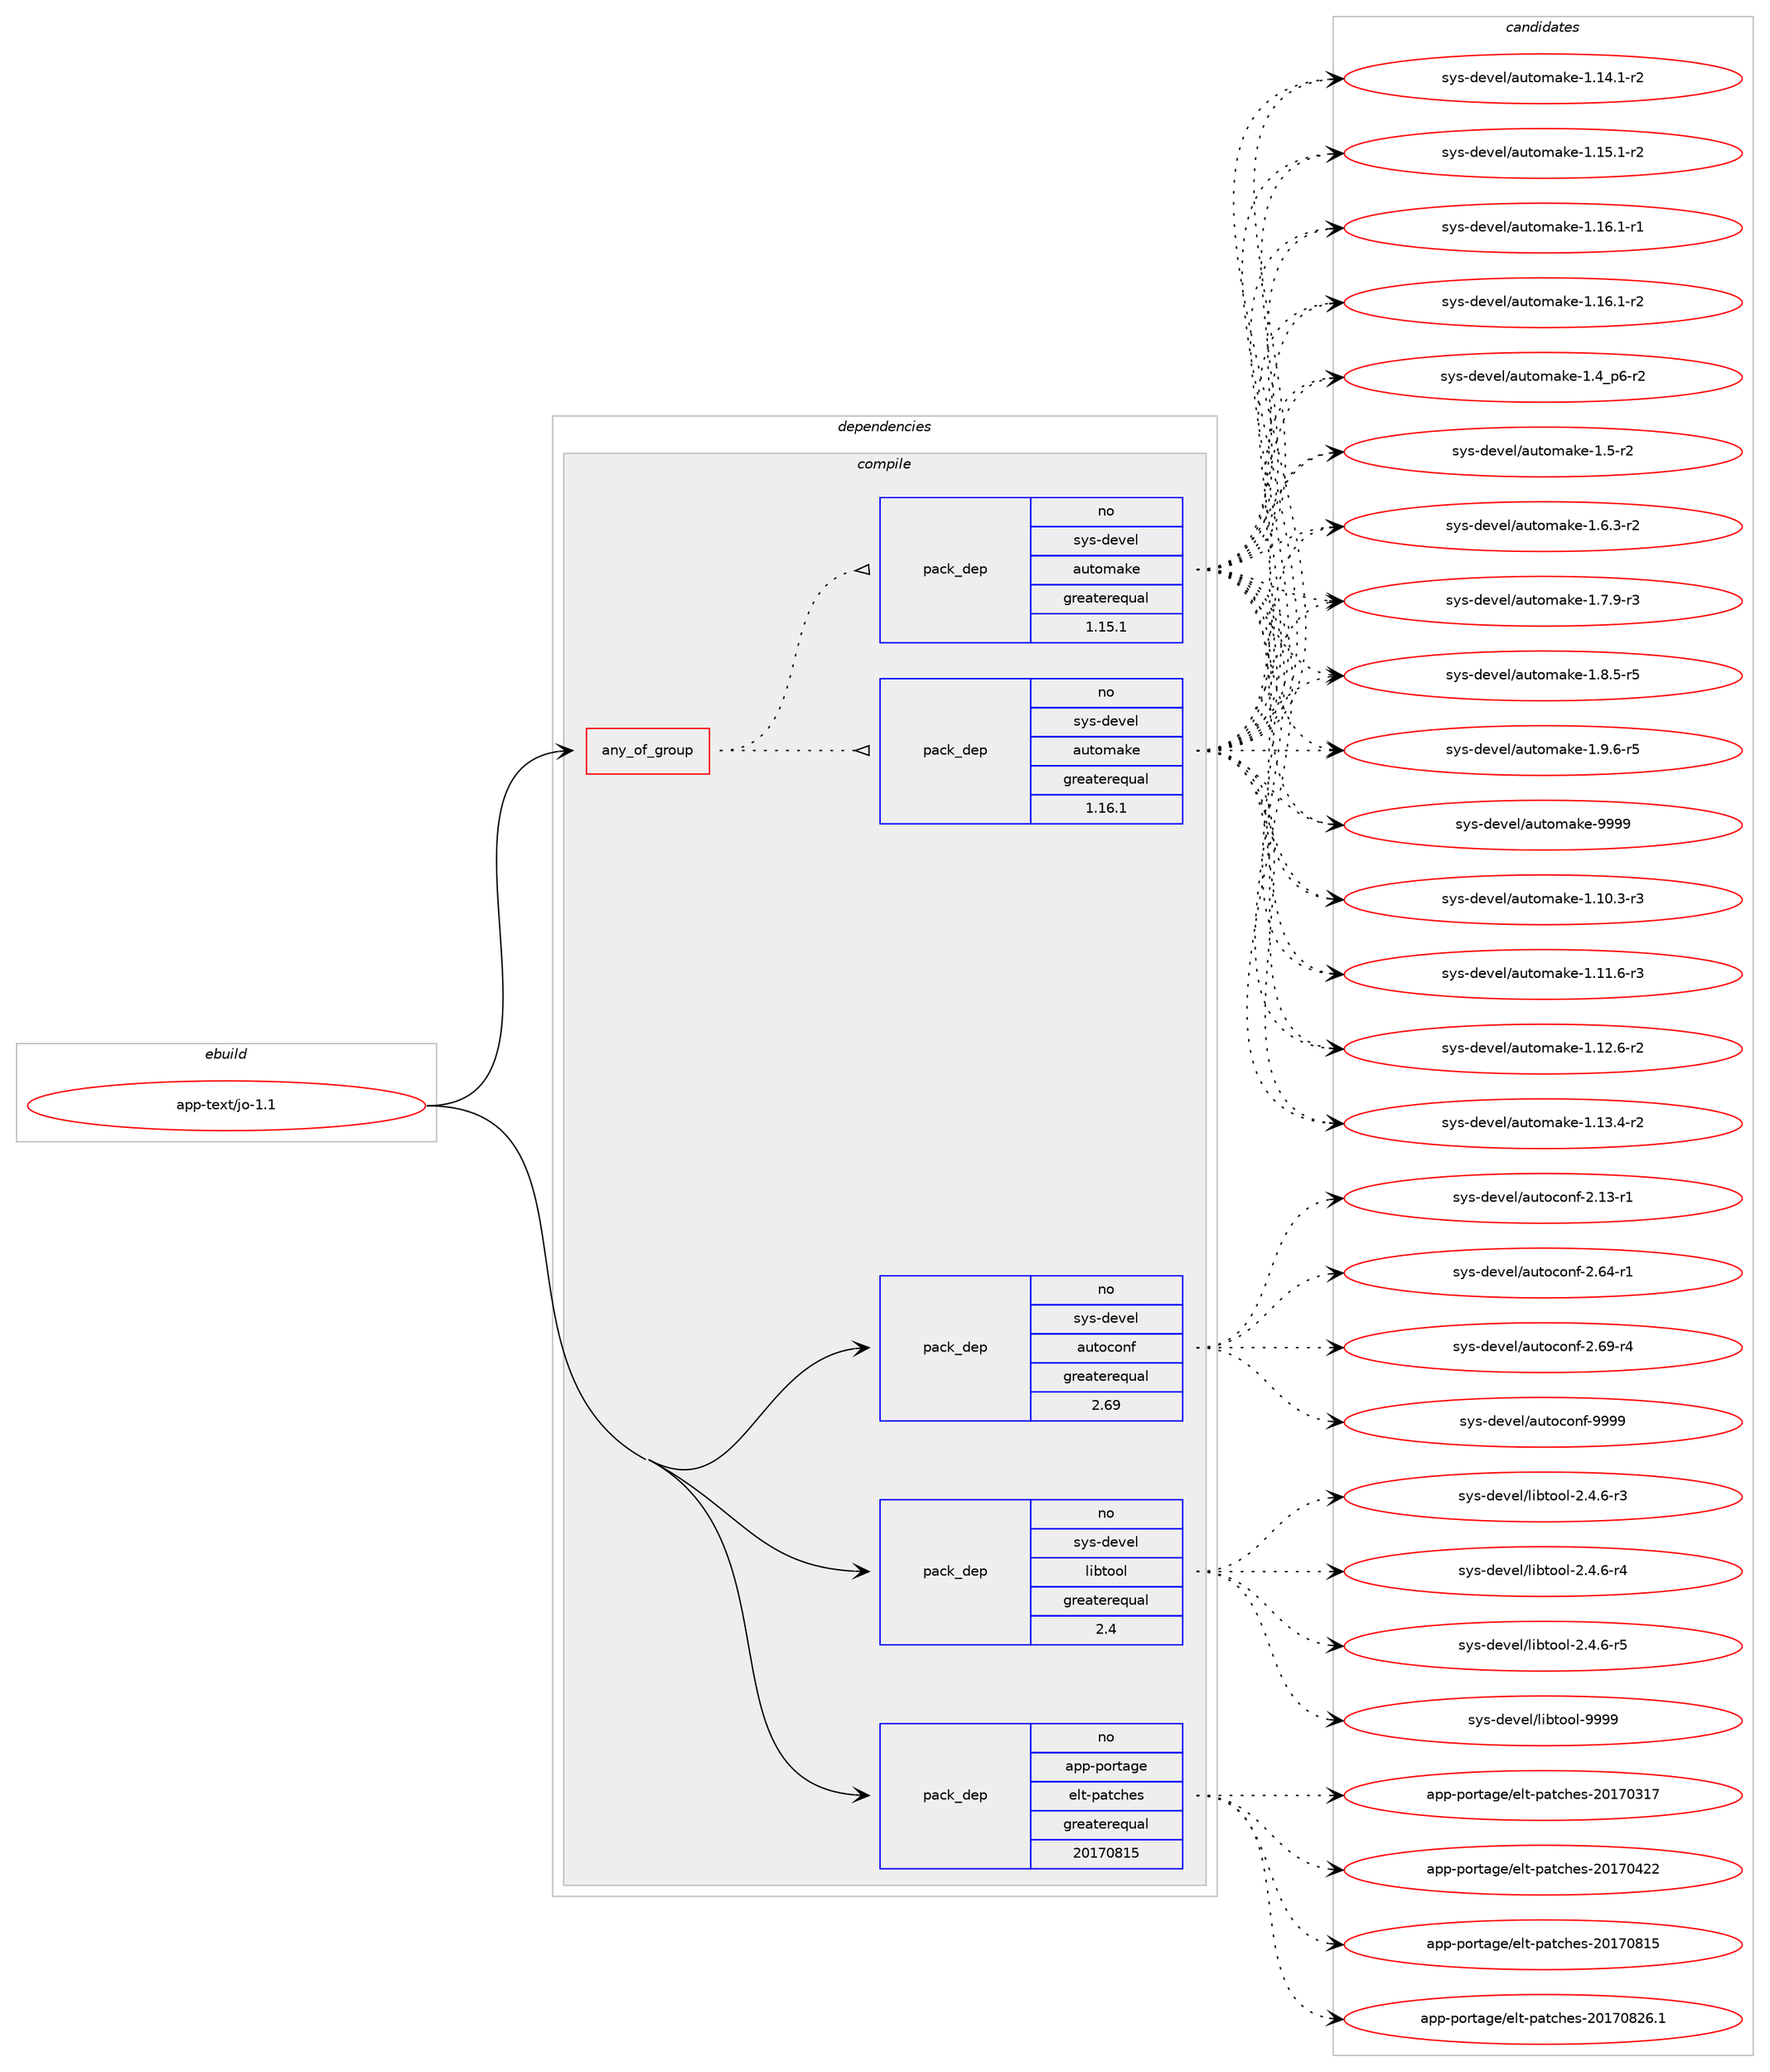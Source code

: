 digraph prolog {

# *************
# Graph options
# *************

newrank=true;
concentrate=true;
compound=true;
graph [rankdir=LR,fontname=Helvetica,fontsize=10,ranksep=1.5];#, ranksep=2.5, nodesep=0.2];
edge  [arrowhead=vee];
node  [fontname=Helvetica,fontsize=10];

# **********
# The ebuild
# **********

subgraph cluster_leftcol {
color=gray;
rank=same;
label=<<i>ebuild</i>>;
id [label="app-text/jo-1.1", color=red, width=4, href="../app-text/jo-1.1.svg"];
}

# ****************
# The dependencies
# ****************

subgraph cluster_midcol {
color=gray;
label=<<i>dependencies</i>>;
subgraph cluster_compile {
fillcolor="#eeeeee";
style=filled;
label=<<i>compile</i>>;
subgraph any8893 {
dependency509357 [label=<<TABLE BORDER="0" CELLBORDER="1" CELLSPACING="0" CELLPADDING="4"><TR><TD CELLPADDING="10">any_of_group</TD></TR></TABLE>>, shape=none, color=red];subgraph pack378681 {
dependency509358 [label=<<TABLE BORDER="0" CELLBORDER="1" CELLSPACING="0" CELLPADDING="4" WIDTH="220"><TR><TD ROWSPAN="6" CELLPADDING="30">pack_dep</TD></TR><TR><TD WIDTH="110">no</TD></TR><TR><TD>sys-devel</TD></TR><TR><TD>automake</TD></TR><TR><TD>greaterequal</TD></TR><TR><TD>1.16.1</TD></TR></TABLE>>, shape=none, color=blue];
}
dependency509357:e -> dependency509358:w [weight=20,style="dotted",arrowhead="oinv"];
subgraph pack378682 {
dependency509359 [label=<<TABLE BORDER="0" CELLBORDER="1" CELLSPACING="0" CELLPADDING="4" WIDTH="220"><TR><TD ROWSPAN="6" CELLPADDING="30">pack_dep</TD></TR><TR><TD WIDTH="110">no</TD></TR><TR><TD>sys-devel</TD></TR><TR><TD>automake</TD></TR><TR><TD>greaterequal</TD></TR><TR><TD>1.15.1</TD></TR></TABLE>>, shape=none, color=blue];
}
dependency509357:e -> dependency509359:w [weight=20,style="dotted",arrowhead="oinv"];
}
id:e -> dependency509357:w [weight=20,style="solid",arrowhead="vee"];
subgraph pack378683 {
dependency509360 [label=<<TABLE BORDER="0" CELLBORDER="1" CELLSPACING="0" CELLPADDING="4" WIDTH="220"><TR><TD ROWSPAN="6" CELLPADDING="30">pack_dep</TD></TR><TR><TD WIDTH="110">no</TD></TR><TR><TD>app-portage</TD></TR><TR><TD>elt-patches</TD></TR><TR><TD>greaterequal</TD></TR><TR><TD>20170815</TD></TR></TABLE>>, shape=none, color=blue];
}
id:e -> dependency509360:w [weight=20,style="solid",arrowhead="vee"];
subgraph pack378684 {
dependency509361 [label=<<TABLE BORDER="0" CELLBORDER="1" CELLSPACING="0" CELLPADDING="4" WIDTH="220"><TR><TD ROWSPAN="6" CELLPADDING="30">pack_dep</TD></TR><TR><TD WIDTH="110">no</TD></TR><TR><TD>sys-devel</TD></TR><TR><TD>autoconf</TD></TR><TR><TD>greaterequal</TD></TR><TR><TD>2.69</TD></TR></TABLE>>, shape=none, color=blue];
}
id:e -> dependency509361:w [weight=20,style="solid",arrowhead="vee"];
subgraph pack378685 {
dependency509362 [label=<<TABLE BORDER="0" CELLBORDER="1" CELLSPACING="0" CELLPADDING="4" WIDTH="220"><TR><TD ROWSPAN="6" CELLPADDING="30">pack_dep</TD></TR><TR><TD WIDTH="110">no</TD></TR><TR><TD>sys-devel</TD></TR><TR><TD>libtool</TD></TR><TR><TD>greaterequal</TD></TR><TR><TD>2.4</TD></TR></TABLE>>, shape=none, color=blue];
}
id:e -> dependency509362:w [weight=20,style="solid",arrowhead="vee"];
}
subgraph cluster_compileandrun {
fillcolor="#eeeeee";
style=filled;
label=<<i>compile and run</i>>;
}
subgraph cluster_run {
fillcolor="#eeeeee";
style=filled;
label=<<i>run</i>>;
}
}

# **************
# The candidates
# **************

subgraph cluster_choices {
rank=same;
color=gray;
label=<<i>candidates</i>>;

subgraph choice378681 {
color=black;
nodesep=1;
choice11512111545100101118101108479711711611110997107101454946494846514511451 [label="sys-devel/automake-1.10.3-r3", color=red, width=4,href="../sys-devel/automake-1.10.3-r3.svg"];
choice11512111545100101118101108479711711611110997107101454946494946544511451 [label="sys-devel/automake-1.11.6-r3", color=red, width=4,href="../sys-devel/automake-1.11.6-r3.svg"];
choice11512111545100101118101108479711711611110997107101454946495046544511450 [label="sys-devel/automake-1.12.6-r2", color=red, width=4,href="../sys-devel/automake-1.12.6-r2.svg"];
choice11512111545100101118101108479711711611110997107101454946495146524511450 [label="sys-devel/automake-1.13.4-r2", color=red, width=4,href="../sys-devel/automake-1.13.4-r2.svg"];
choice11512111545100101118101108479711711611110997107101454946495246494511450 [label="sys-devel/automake-1.14.1-r2", color=red, width=4,href="../sys-devel/automake-1.14.1-r2.svg"];
choice11512111545100101118101108479711711611110997107101454946495346494511450 [label="sys-devel/automake-1.15.1-r2", color=red, width=4,href="../sys-devel/automake-1.15.1-r2.svg"];
choice11512111545100101118101108479711711611110997107101454946495446494511449 [label="sys-devel/automake-1.16.1-r1", color=red, width=4,href="../sys-devel/automake-1.16.1-r1.svg"];
choice11512111545100101118101108479711711611110997107101454946495446494511450 [label="sys-devel/automake-1.16.1-r2", color=red, width=4,href="../sys-devel/automake-1.16.1-r2.svg"];
choice115121115451001011181011084797117116111109971071014549465295112544511450 [label="sys-devel/automake-1.4_p6-r2", color=red, width=4,href="../sys-devel/automake-1.4_p6-r2.svg"];
choice11512111545100101118101108479711711611110997107101454946534511450 [label="sys-devel/automake-1.5-r2", color=red, width=4,href="../sys-devel/automake-1.5-r2.svg"];
choice115121115451001011181011084797117116111109971071014549465446514511450 [label="sys-devel/automake-1.6.3-r2", color=red, width=4,href="../sys-devel/automake-1.6.3-r2.svg"];
choice115121115451001011181011084797117116111109971071014549465546574511451 [label="sys-devel/automake-1.7.9-r3", color=red, width=4,href="../sys-devel/automake-1.7.9-r3.svg"];
choice115121115451001011181011084797117116111109971071014549465646534511453 [label="sys-devel/automake-1.8.5-r5", color=red, width=4,href="../sys-devel/automake-1.8.5-r5.svg"];
choice115121115451001011181011084797117116111109971071014549465746544511453 [label="sys-devel/automake-1.9.6-r5", color=red, width=4,href="../sys-devel/automake-1.9.6-r5.svg"];
choice115121115451001011181011084797117116111109971071014557575757 [label="sys-devel/automake-9999", color=red, width=4,href="../sys-devel/automake-9999.svg"];
dependency509358:e -> choice11512111545100101118101108479711711611110997107101454946494846514511451:w [style=dotted,weight="100"];
dependency509358:e -> choice11512111545100101118101108479711711611110997107101454946494946544511451:w [style=dotted,weight="100"];
dependency509358:e -> choice11512111545100101118101108479711711611110997107101454946495046544511450:w [style=dotted,weight="100"];
dependency509358:e -> choice11512111545100101118101108479711711611110997107101454946495146524511450:w [style=dotted,weight="100"];
dependency509358:e -> choice11512111545100101118101108479711711611110997107101454946495246494511450:w [style=dotted,weight="100"];
dependency509358:e -> choice11512111545100101118101108479711711611110997107101454946495346494511450:w [style=dotted,weight="100"];
dependency509358:e -> choice11512111545100101118101108479711711611110997107101454946495446494511449:w [style=dotted,weight="100"];
dependency509358:e -> choice11512111545100101118101108479711711611110997107101454946495446494511450:w [style=dotted,weight="100"];
dependency509358:e -> choice115121115451001011181011084797117116111109971071014549465295112544511450:w [style=dotted,weight="100"];
dependency509358:e -> choice11512111545100101118101108479711711611110997107101454946534511450:w [style=dotted,weight="100"];
dependency509358:e -> choice115121115451001011181011084797117116111109971071014549465446514511450:w [style=dotted,weight="100"];
dependency509358:e -> choice115121115451001011181011084797117116111109971071014549465546574511451:w [style=dotted,weight="100"];
dependency509358:e -> choice115121115451001011181011084797117116111109971071014549465646534511453:w [style=dotted,weight="100"];
dependency509358:e -> choice115121115451001011181011084797117116111109971071014549465746544511453:w [style=dotted,weight="100"];
dependency509358:e -> choice115121115451001011181011084797117116111109971071014557575757:w [style=dotted,weight="100"];
}
subgraph choice378682 {
color=black;
nodesep=1;
choice11512111545100101118101108479711711611110997107101454946494846514511451 [label="sys-devel/automake-1.10.3-r3", color=red, width=4,href="../sys-devel/automake-1.10.3-r3.svg"];
choice11512111545100101118101108479711711611110997107101454946494946544511451 [label="sys-devel/automake-1.11.6-r3", color=red, width=4,href="../sys-devel/automake-1.11.6-r3.svg"];
choice11512111545100101118101108479711711611110997107101454946495046544511450 [label="sys-devel/automake-1.12.6-r2", color=red, width=4,href="../sys-devel/automake-1.12.6-r2.svg"];
choice11512111545100101118101108479711711611110997107101454946495146524511450 [label="sys-devel/automake-1.13.4-r2", color=red, width=4,href="../sys-devel/automake-1.13.4-r2.svg"];
choice11512111545100101118101108479711711611110997107101454946495246494511450 [label="sys-devel/automake-1.14.1-r2", color=red, width=4,href="../sys-devel/automake-1.14.1-r2.svg"];
choice11512111545100101118101108479711711611110997107101454946495346494511450 [label="sys-devel/automake-1.15.1-r2", color=red, width=4,href="../sys-devel/automake-1.15.1-r2.svg"];
choice11512111545100101118101108479711711611110997107101454946495446494511449 [label="sys-devel/automake-1.16.1-r1", color=red, width=4,href="../sys-devel/automake-1.16.1-r1.svg"];
choice11512111545100101118101108479711711611110997107101454946495446494511450 [label="sys-devel/automake-1.16.1-r2", color=red, width=4,href="../sys-devel/automake-1.16.1-r2.svg"];
choice115121115451001011181011084797117116111109971071014549465295112544511450 [label="sys-devel/automake-1.4_p6-r2", color=red, width=4,href="../sys-devel/automake-1.4_p6-r2.svg"];
choice11512111545100101118101108479711711611110997107101454946534511450 [label="sys-devel/automake-1.5-r2", color=red, width=4,href="../sys-devel/automake-1.5-r2.svg"];
choice115121115451001011181011084797117116111109971071014549465446514511450 [label="sys-devel/automake-1.6.3-r2", color=red, width=4,href="../sys-devel/automake-1.6.3-r2.svg"];
choice115121115451001011181011084797117116111109971071014549465546574511451 [label="sys-devel/automake-1.7.9-r3", color=red, width=4,href="../sys-devel/automake-1.7.9-r3.svg"];
choice115121115451001011181011084797117116111109971071014549465646534511453 [label="sys-devel/automake-1.8.5-r5", color=red, width=4,href="../sys-devel/automake-1.8.5-r5.svg"];
choice115121115451001011181011084797117116111109971071014549465746544511453 [label="sys-devel/automake-1.9.6-r5", color=red, width=4,href="../sys-devel/automake-1.9.6-r5.svg"];
choice115121115451001011181011084797117116111109971071014557575757 [label="sys-devel/automake-9999", color=red, width=4,href="../sys-devel/automake-9999.svg"];
dependency509359:e -> choice11512111545100101118101108479711711611110997107101454946494846514511451:w [style=dotted,weight="100"];
dependency509359:e -> choice11512111545100101118101108479711711611110997107101454946494946544511451:w [style=dotted,weight="100"];
dependency509359:e -> choice11512111545100101118101108479711711611110997107101454946495046544511450:w [style=dotted,weight="100"];
dependency509359:e -> choice11512111545100101118101108479711711611110997107101454946495146524511450:w [style=dotted,weight="100"];
dependency509359:e -> choice11512111545100101118101108479711711611110997107101454946495246494511450:w [style=dotted,weight="100"];
dependency509359:e -> choice11512111545100101118101108479711711611110997107101454946495346494511450:w [style=dotted,weight="100"];
dependency509359:e -> choice11512111545100101118101108479711711611110997107101454946495446494511449:w [style=dotted,weight="100"];
dependency509359:e -> choice11512111545100101118101108479711711611110997107101454946495446494511450:w [style=dotted,weight="100"];
dependency509359:e -> choice115121115451001011181011084797117116111109971071014549465295112544511450:w [style=dotted,weight="100"];
dependency509359:e -> choice11512111545100101118101108479711711611110997107101454946534511450:w [style=dotted,weight="100"];
dependency509359:e -> choice115121115451001011181011084797117116111109971071014549465446514511450:w [style=dotted,weight="100"];
dependency509359:e -> choice115121115451001011181011084797117116111109971071014549465546574511451:w [style=dotted,weight="100"];
dependency509359:e -> choice115121115451001011181011084797117116111109971071014549465646534511453:w [style=dotted,weight="100"];
dependency509359:e -> choice115121115451001011181011084797117116111109971071014549465746544511453:w [style=dotted,weight="100"];
dependency509359:e -> choice115121115451001011181011084797117116111109971071014557575757:w [style=dotted,weight="100"];
}
subgraph choice378683 {
color=black;
nodesep=1;
choice97112112451121111141169710310147101108116451129711699104101115455048495548514955 [label="app-portage/elt-patches-20170317", color=red, width=4,href="../app-portage/elt-patches-20170317.svg"];
choice97112112451121111141169710310147101108116451129711699104101115455048495548525050 [label="app-portage/elt-patches-20170422", color=red, width=4,href="../app-portage/elt-patches-20170422.svg"];
choice97112112451121111141169710310147101108116451129711699104101115455048495548564953 [label="app-portage/elt-patches-20170815", color=red, width=4,href="../app-portage/elt-patches-20170815.svg"];
choice971121124511211111411697103101471011081164511297116991041011154550484955485650544649 [label="app-portage/elt-patches-20170826.1", color=red, width=4,href="../app-portage/elt-patches-20170826.1.svg"];
dependency509360:e -> choice97112112451121111141169710310147101108116451129711699104101115455048495548514955:w [style=dotted,weight="100"];
dependency509360:e -> choice97112112451121111141169710310147101108116451129711699104101115455048495548525050:w [style=dotted,weight="100"];
dependency509360:e -> choice97112112451121111141169710310147101108116451129711699104101115455048495548564953:w [style=dotted,weight="100"];
dependency509360:e -> choice971121124511211111411697103101471011081164511297116991041011154550484955485650544649:w [style=dotted,weight="100"];
}
subgraph choice378684 {
color=black;
nodesep=1;
choice1151211154510010111810110847971171161119911111010245504649514511449 [label="sys-devel/autoconf-2.13-r1", color=red, width=4,href="../sys-devel/autoconf-2.13-r1.svg"];
choice1151211154510010111810110847971171161119911111010245504654524511449 [label="sys-devel/autoconf-2.64-r1", color=red, width=4,href="../sys-devel/autoconf-2.64-r1.svg"];
choice1151211154510010111810110847971171161119911111010245504654574511452 [label="sys-devel/autoconf-2.69-r4", color=red, width=4,href="../sys-devel/autoconf-2.69-r4.svg"];
choice115121115451001011181011084797117116111991111101024557575757 [label="sys-devel/autoconf-9999", color=red, width=4,href="../sys-devel/autoconf-9999.svg"];
dependency509361:e -> choice1151211154510010111810110847971171161119911111010245504649514511449:w [style=dotted,weight="100"];
dependency509361:e -> choice1151211154510010111810110847971171161119911111010245504654524511449:w [style=dotted,weight="100"];
dependency509361:e -> choice1151211154510010111810110847971171161119911111010245504654574511452:w [style=dotted,weight="100"];
dependency509361:e -> choice115121115451001011181011084797117116111991111101024557575757:w [style=dotted,weight="100"];
}
subgraph choice378685 {
color=black;
nodesep=1;
choice1151211154510010111810110847108105981161111111084550465246544511451 [label="sys-devel/libtool-2.4.6-r3", color=red, width=4,href="../sys-devel/libtool-2.4.6-r3.svg"];
choice1151211154510010111810110847108105981161111111084550465246544511452 [label="sys-devel/libtool-2.4.6-r4", color=red, width=4,href="../sys-devel/libtool-2.4.6-r4.svg"];
choice1151211154510010111810110847108105981161111111084550465246544511453 [label="sys-devel/libtool-2.4.6-r5", color=red, width=4,href="../sys-devel/libtool-2.4.6-r5.svg"];
choice1151211154510010111810110847108105981161111111084557575757 [label="sys-devel/libtool-9999", color=red, width=4,href="../sys-devel/libtool-9999.svg"];
dependency509362:e -> choice1151211154510010111810110847108105981161111111084550465246544511451:w [style=dotted,weight="100"];
dependency509362:e -> choice1151211154510010111810110847108105981161111111084550465246544511452:w [style=dotted,weight="100"];
dependency509362:e -> choice1151211154510010111810110847108105981161111111084550465246544511453:w [style=dotted,weight="100"];
dependency509362:e -> choice1151211154510010111810110847108105981161111111084557575757:w [style=dotted,weight="100"];
}
}

}
